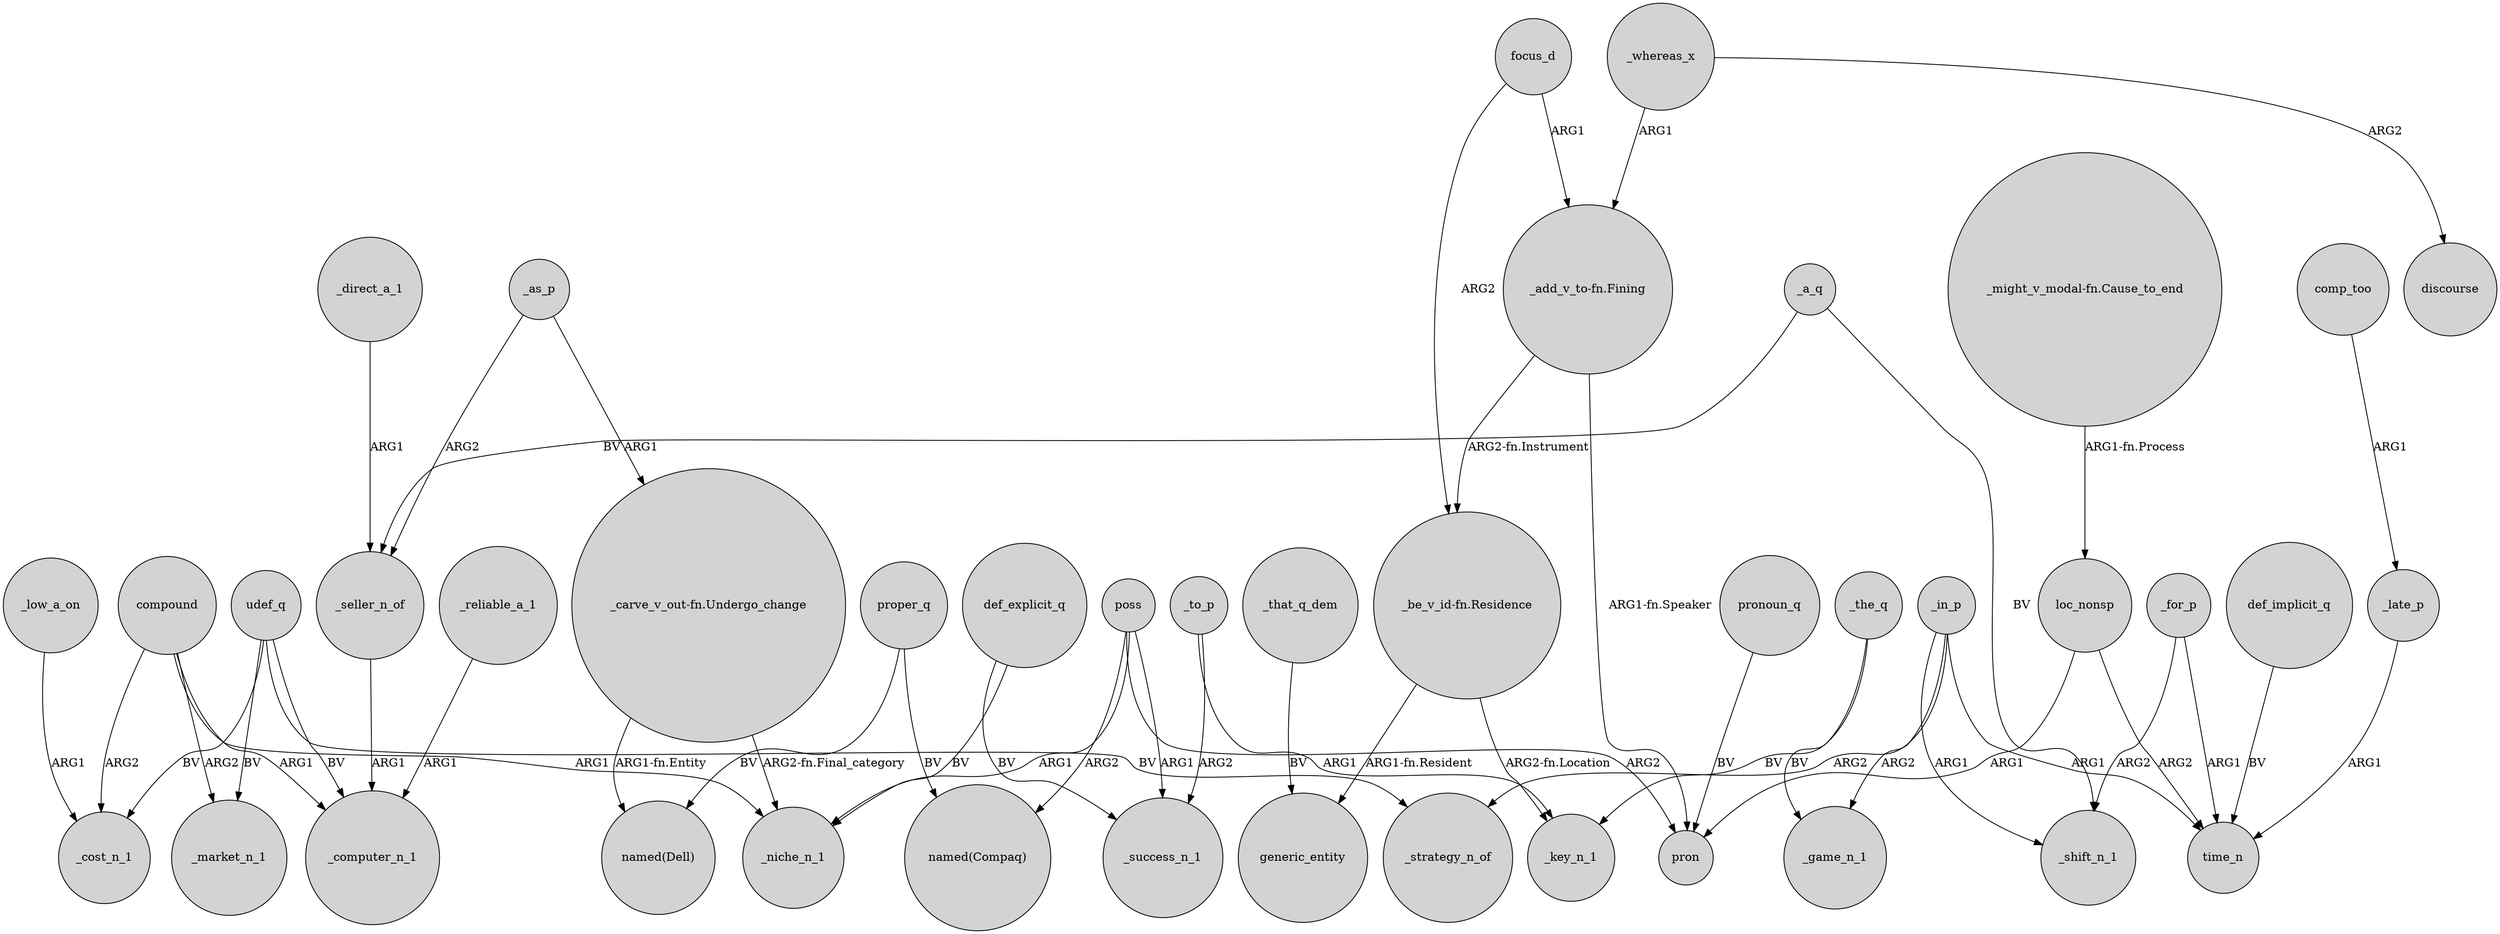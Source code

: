 digraph {
	node [shape=circle style=filled]
	udef_q -> _market_n_1 [label=BV]
	compound -> _computer_n_1 [label=ARG1]
	compound -> _cost_n_1 [label=ARG2]
	_to_p -> _key_n_1 [label=ARG1]
	_as_p -> "_carve_v_out-fn.Undergo_change" [label=ARG1]
	"_add_v_to-fn.Fining" -> "_be_v_id-fn.Residence" [label="ARG2-fn.Instrument"]
	poss -> "named(Compaq)" [label=ARG2]
	compound -> _market_n_1 [label=ARG2]
	focus_d -> "_be_v_id-fn.Residence" [label=ARG2]
	_a_q -> _shift_n_1 [label=BV]
	compound -> _niche_n_1 [label=ARG1]
	_in_p -> _strategy_n_of [label=ARG2]
	"_carve_v_out-fn.Undergo_change" -> _niche_n_1 [label="ARG2-fn.Final_category"]
	"_carve_v_out-fn.Undergo_change" -> "named(Dell)" [label="ARG1-fn.Entity"]
	poss -> _success_n_1 [label=ARG1]
	pronoun_q -> pron [label=BV]
	_direct_a_1 -> _seller_n_of [label=ARG1]
	poss -> pron [label=ARG2]
	_whereas_x -> discourse [label=ARG2]
	_in_p -> time_n [label=ARG1]
	_seller_n_of -> _computer_n_1 [label=ARG1]
	focus_d -> "_add_v_to-fn.Fining" [label=ARG1]
	udef_q -> _strategy_n_of [label=BV]
	def_explicit_q -> _niche_n_1 [label=BV]
	"_be_v_id-fn.Residence" -> _key_n_1 [label="ARG2-fn.Location"]
	_whereas_x -> "_add_v_to-fn.Fining" [label=ARG1]
	_in_p -> _shift_n_1 [label=ARG1]
	comp_too -> _late_p [label=ARG1]
	_for_p -> time_n [label=ARG1]
	udef_q -> _computer_n_1 [label=BV]
	"_might_v_modal-fn.Cause_to_end" -> loc_nonsp [label="ARG1-fn.Process"]
	_the_q -> _key_n_1 [label=BV]
	_for_p -> _shift_n_1 [label=ARG2]
	_late_p -> time_n [label=ARG1]
	_low_a_on -> _cost_n_1 [label=ARG1]
	_in_p -> _game_n_1 [label=ARG2]
	_to_p -> _success_n_1 [label=ARG2]
	"_add_v_to-fn.Fining" -> pron [label="ARG1-fn.Speaker"]
	proper_q -> "named(Compaq)" [label=BV]
	poss -> _niche_n_1 [label=ARG1]
	_reliable_a_1 -> _computer_n_1 [label=ARG1]
	loc_nonsp -> time_n [label=ARG2]
	_a_q -> _seller_n_of [label=BV]
	_as_p -> _seller_n_of [label=ARG2]
	_that_q_dem -> generic_entity [label=BV]
	_the_q -> _game_n_1 [label=BV]
	proper_q -> "named(Dell)" [label=BV]
	loc_nonsp -> pron [label=ARG1]
	"_be_v_id-fn.Residence" -> generic_entity [label="ARG1-fn.Resident"]
	def_implicit_q -> time_n [label=BV]
	udef_q -> _cost_n_1 [label=BV]
	def_explicit_q -> _success_n_1 [label=BV]
}
